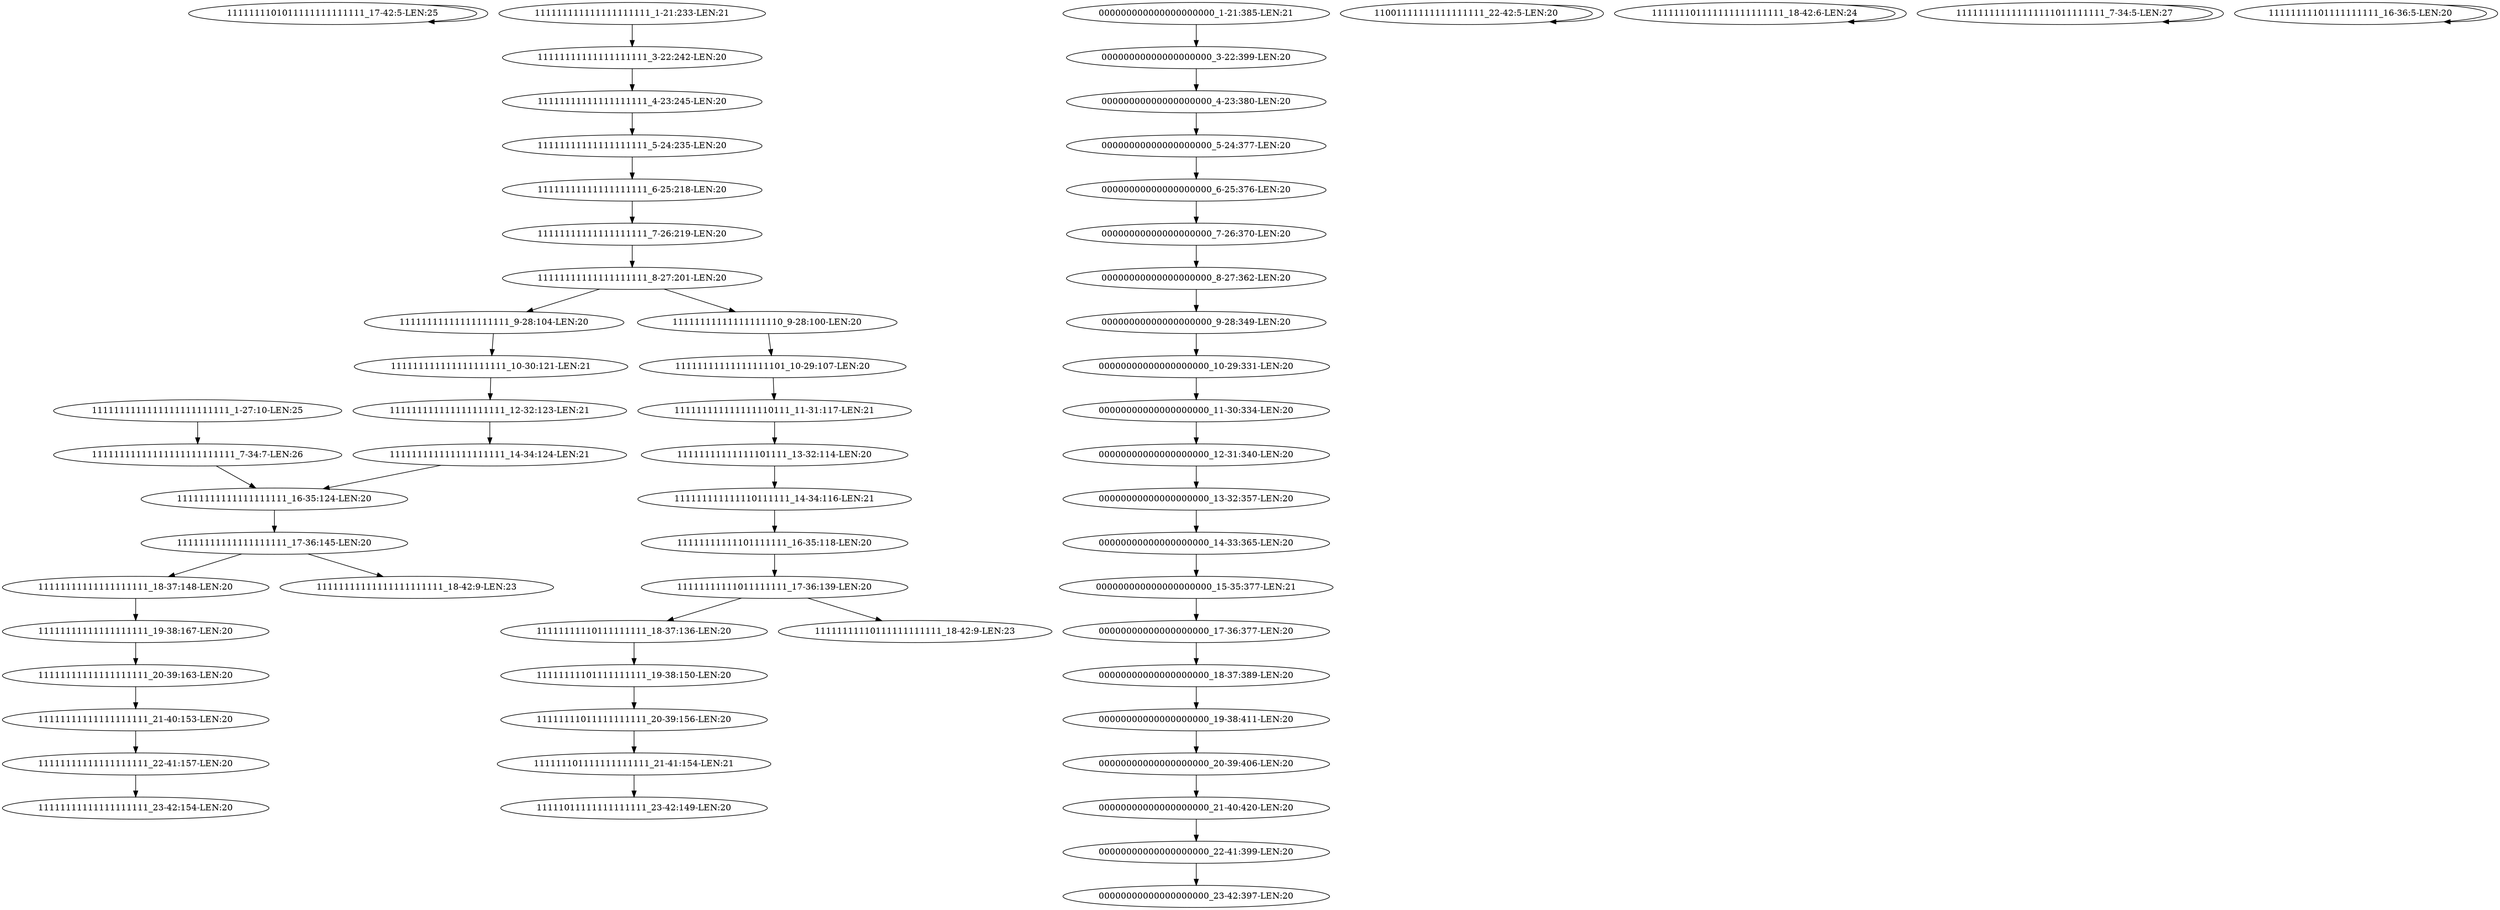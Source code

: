 digraph G {
    "1111111101011111111111111_17-42:5-LEN:25" -> "1111111101011111111111111_17-42:5-LEN:25";
    "11111111011111111111_20-39:156-LEN:20" -> "111111101111111111111_21-41:154-LEN:21";
    "00000000000000000000_8-27:362-LEN:20" -> "00000000000000000000_9-28:349-LEN:20";
    "00000000000000000000_11-30:334-LEN:20" -> "00000000000000000000_12-31:340-LEN:20";
    "00000000000000000000_5-24:377-LEN:20" -> "00000000000000000000_6-25:376-LEN:20";
    "11111111111011111111_17-36:139-LEN:20" -> "11111111110111111111_18-37:136-LEN:20";
    "11111111111011111111_17-36:139-LEN:20" -> "11111111110111111111111_18-42:9-LEN:23";
    "00000000000000000000_20-39:406-LEN:20" -> "00000000000000000000_21-40:420-LEN:20";
    "11111111111111111111_16-35:124-LEN:20" -> "11111111111111111111_17-36:145-LEN:20";
    "00000000000000000000_6-25:376-LEN:20" -> "00000000000000000000_7-26:370-LEN:20";
    "11111111111111111111_6-25:218-LEN:20" -> "11111111111111111111_7-26:219-LEN:20";
    "11111111110111111111_18-37:136-LEN:20" -> "11111111101111111111_19-38:150-LEN:20";
    "000000000000000000000_1-21:385-LEN:21" -> "00000000000000000000_3-22:399-LEN:20";
    "11111111111111111111_17-36:145-LEN:20" -> "11111111111111111111_18-37:148-LEN:20";
    "11111111111111111111_17-36:145-LEN:20" -> "11111111111111111111111_18-42:9-LEN:23";
    "11111111111111111111_3-22:242-LEN:20" -> "11111111111111111111_4-23:245-LEN:20";
    "11111111111111111101_10-29:107-LEN:20" -> "111111111111111110111_11-31:117-LEN:21";
    "11001111111111111111_22-42:5-LEN:20" -> "11001111111111111111_22-42:5-LEN:20";
    "00000000000000000000_7-26:370-LEN:20" -> "00000000000000000000_8-27:362-LEN:20";
    "111111111111110111111_14-34:116-LEN:21" -> "11111111111101111111_16-35:118-LEN:20";
    "111111111111111110111_11-31:117-LEN:21" -> "11111111111111101111_13-32:114-LEN:20";
    "111111111111111111111_10-30:121-LEN:21" -> "111111111111111111111_12-32:123-LEN:21";
    "1111111111111111111111111_1-27:10-LEN:25" -> "11111111111111111111111111_7-34:7-LEN:26";
    "111111111111111111111_1-21:233-LEN:21" -> "11111111111111111111_3-22:242-LEN:20";
    "11111111111111111111_19-38:167-LEN:20" -> "11111111111111111111_20-39:163-LEN:20";
    "00000000000000000000_21-40:420-LEN:20" -> "00000000000000000000_22-41:399-LEN:20";
    "11111111111111111111111111_7-34:7-LEN:26" -> "11111111111111111111_16-35:124-LEN:20";
    "00000000000000000000_17-36:377-LEN:20" -> "00000000000000000000_18-37:389-LEN:20";
    "11111111101111111111_19-38:150-LEN:20" -> "11111111011111111111_20-39:156-LEN:20";
    "111111101111111111111111_18-42:6-LEN:24" -> "111111101111111111111111_18-42:6-LEN:24";
    "11111111111111111111_18-37:148-LEN:20" -> "11111111111111111111_19-38:167-LEN:20";
    "00000000000000000000_4-23:380-LEN:20" -> "00000000000000000000_5-24:377-LEN:20";
    "000000000000000000000_15-35:377-LEN:21" -> "00000000000000000000_17-36:377-LEN:20";
    "111111111111111111111_14-34:124-LEN:21" -> "11111111111111111111_16-35:124-LEN:20";
    "00000000000000000000_19-38:411-LEN:20" -> "00000000000000000000_20-39:406-LEN:20";
    "11111111111111101111_13-32:114-LEN:20" -> "111111111111110111111_14-34:116-LEN:21";
    "11111111111111111111_7-26:219-LEN:20" -> "11111111111111111111_8-27:201-LEN:20";
    "00000000000000000000_9-28:349-LEN:20" -> "00000000000000000000_10-29:331-LEN:20";
    "00000000000000000000_12-31:340-LEN:20" -> "00000000000000000000_13-32:357-LEN:20";
    "00000000000000000000_13-32:357-LEN:20" -> "00000000000000000000_14-33:365-LEN:20";
    "11111111111111111111_20-39:163-LEN:20" -> "11111111111111111111_21-40:153-LEN:20";
    "11111111111111111111_4-23:245-LEN:20" -> "11111111111111111111_5-24:235-LEN:20";
    "00000000000000000000_14-33:365-LEN:20" -> "000000000000000000000_15-35:377-LEN:21";
    "11111111111111111111_9-28:104-LEN:20" -> "111111111111111111111_10-30:121-LEN:21";
    "111111111111111111111_12-32:123-LEN:21" -> "111111111111111111111_14-34:124-LEN:21";
    "00000000000000000000_3-22:399-LEN:20" -> "00000000000000000000_4-23:380-LEN:20";
    "111111101111111111111_21-41:154-LEN:21" -> "11111011111111111111_23-42:149-LEN:20";
    "11111111111111111111_21-40:153-LEN:20" -> "11111111111111111111_22-41:157-LEN:20";
    "11111111111101111111_16-35:118-LEN:20" -> "11111111111011111111_17-36:139-LEN:20";
    "11111111111111111111_8-27:201-LEN:20" -> "11111111111111111111_9-28:104-LEN:20";
    "11111111111111111111_8-27:201-LEN:20" -> "11111111111111111110_9-28:100-LEN:20";
    "11111111111111111111_5-24:235-LEN:20" -> "11111111111111111111_6-25:218-LEN:20";
    "11111111111111111111_22-41:157-LEN:20" -> "11111111111111111111_23-42:154-LEN:20";
    "00000000000000000000_22-41:399-LEN:20" -> "00000000000000000000_23-42:397-LEN:20";
    "111111111111111111011111111_7-34:5-LEN:27" -> "111111111111111111011111111_7-34:5-LEN:27";
    "00000000000000000000_10-29:331-LEN:20" -> "00000000000000000000_11-30:334-LEN:20";
    "11111111111111111110_9-28:100-LEN:20" -> "11111111111111111101_10-29:107-LEN:20";
    "00000000000000000000_18-37:389-LEN:20" -> "00000000000000000000_19-38:411-LEN:20";
    "11111111101111111111_16-36:5-LEN:20" -> "11111111101111111111_16-36:5-LEN:20";
}
